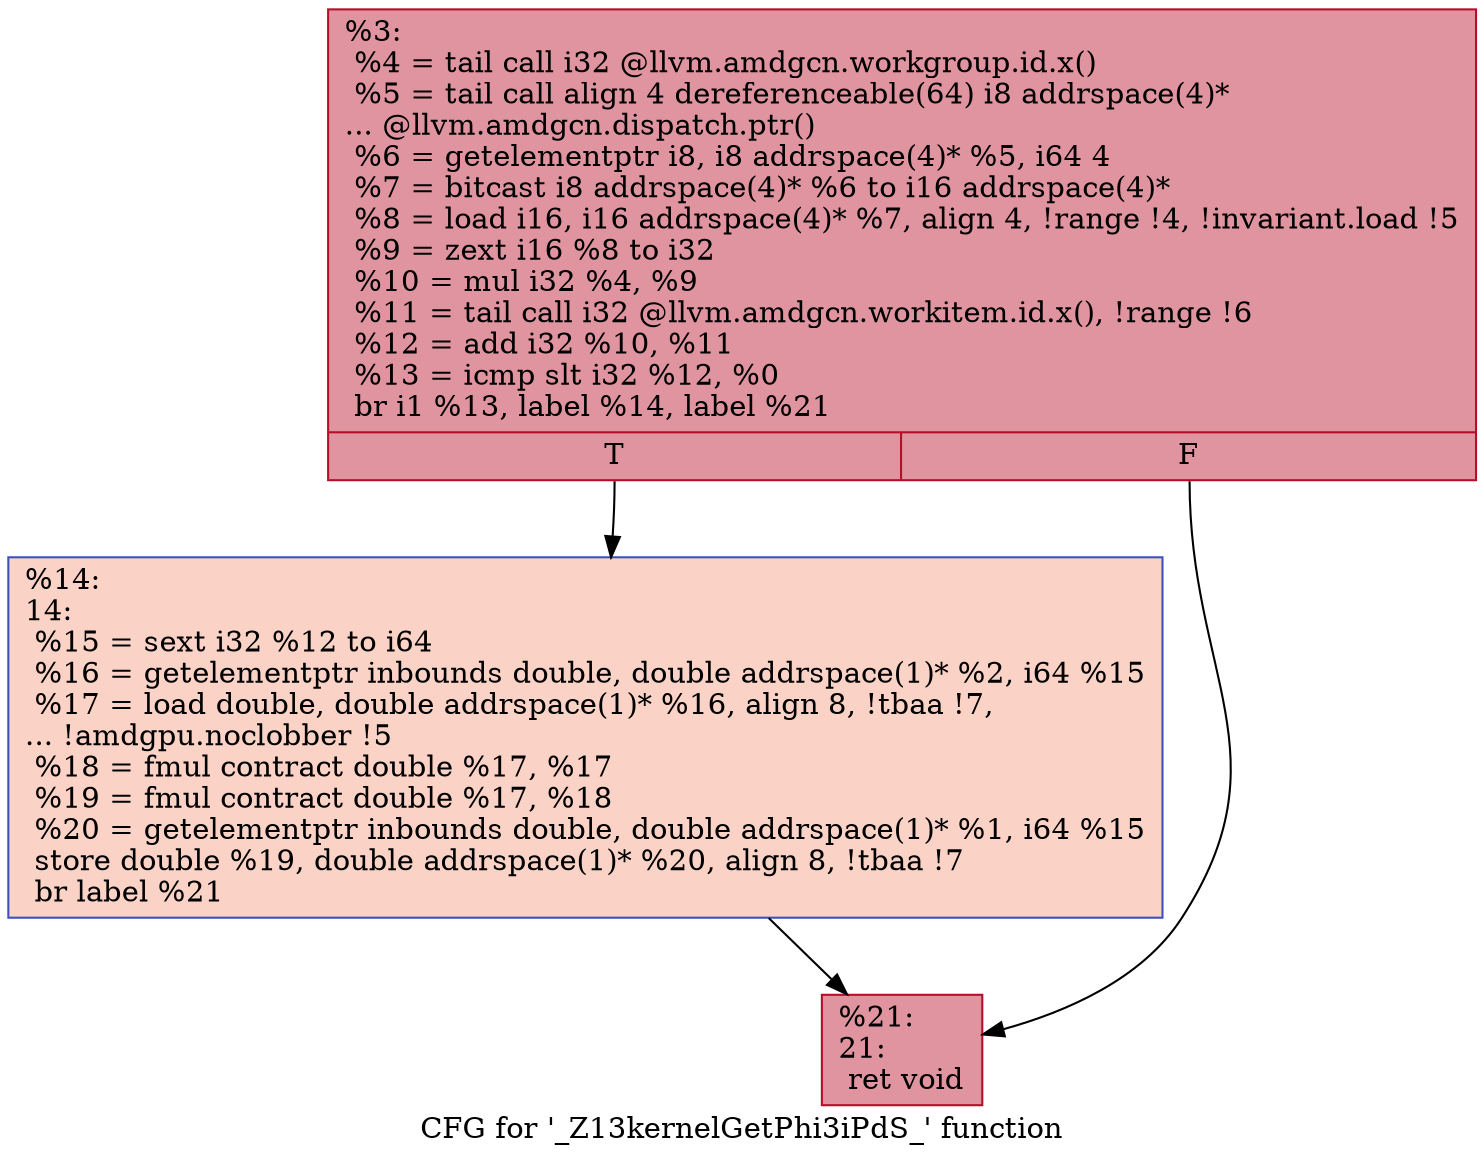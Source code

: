 digraph "CFG for '_Z13kernelGetPhi3iPdS_' function" {
	label="CFG for '_Z13kernelGetPhi3iPdS_' function";

	Node0x628c050 [shape=record,color="#b70d28ff", style=filled, fillcolor="#b70d2870",label="{%3:\l  %4 = tail call i32 @llvm.amdgcn.workgroup.id.x()\l  %5 = tail call align 4 dereferenceable(64) i8 addrspace(4)*\l... @llvm.amdgcn.dispatch.ptr()\l  %6 = getelementptr i8, i8 addrspace(4)* %5, i64 4\l  %7 = bitcast i8 addrspace(4)* %6 to i16 addrspace(4)*\l  %8 = load i16, i16 addrspace(4)* %7, align 4, !range !4, !invariant.load !5\l  %9 = zext i16 %8 to i32\l  %10 = mul i32 %4, %9\l  %11 = tail call i32 @llvm.amdgcn.workitem.id.x(), !range !6\l  %12 = add i32 %10, %11\l  %13 = icmp slt i32 %12, %0\l  br i1 %13, label %14, label %21\l|{<s0>T|<s1>F}}"];
	Node0x628c050:s0 -> Node0x628df50;
	Node0x628c050:s1 -> Node0x628dfe0;
	Node0x628df50 [shape=record,color="#3d50c3ff", style=filled, fillcolor="#f59c7d70",label="{%14:\l14:                                               \l  %15 = sext i32 %12 to i64\l  %16 = getelementptr inbounds double, double addrspace(1)* %2, i64 %15\l  %17 = load double, double addrspace(1)* %16, align 8, !tbaa !7,\l... !amdgpu.noclobber !5\l  %18 = fmul contract double %17, %17\l  %19 = fmul contract double %17, %18\l  %20 = getelementptr inbounds double, double addrspace(1)* %1, i64 %15\l  store double %19, double addrspace(1)* %20, align 8, !tbaa !7\l  br label %21\l}"];
	Node0x628df50 -> Node0x628dfe0;
	Node0x628dfe0 [shape=record,color="#b70d28ff", style=filled, fillcolor="#b70d2870",label="{%21:\l21:                                               \l  ret void\l}"];
}
